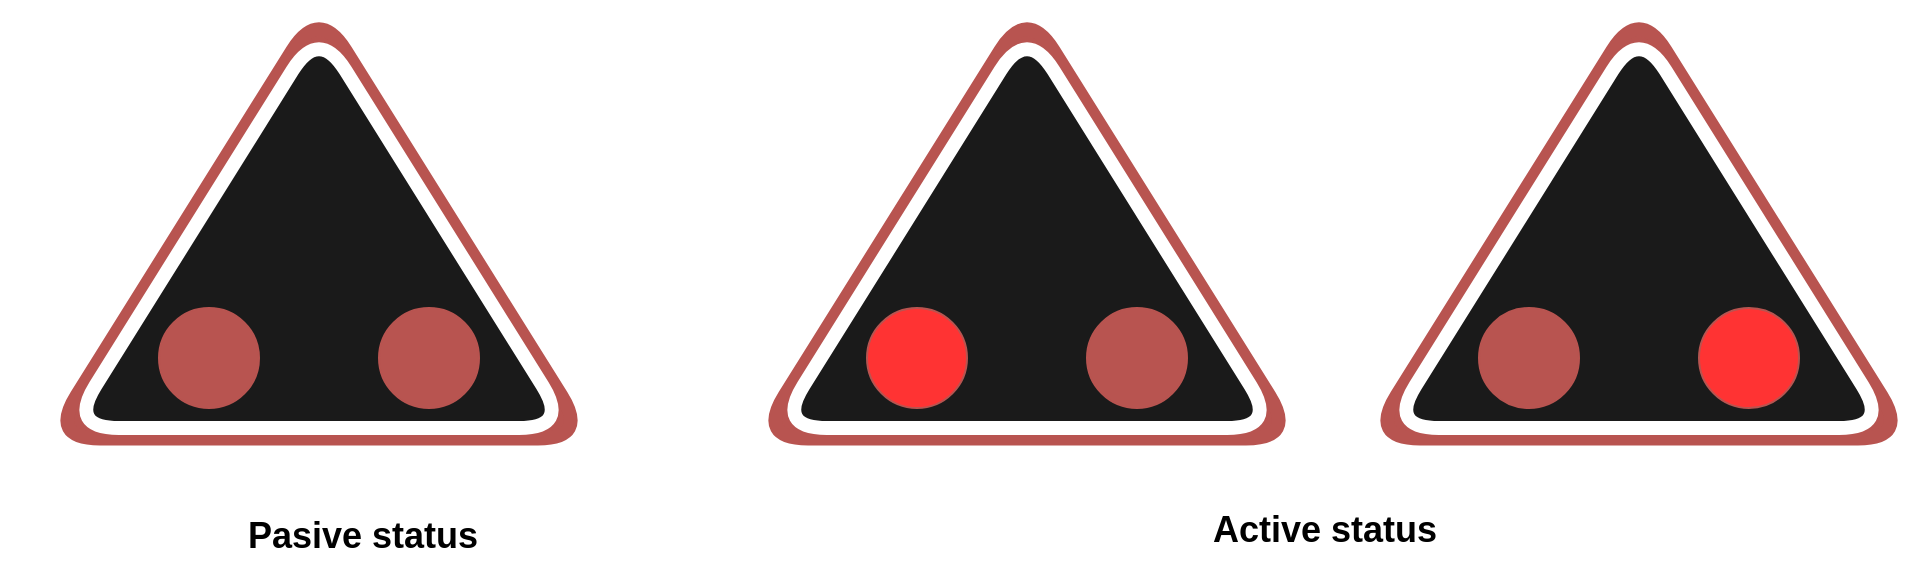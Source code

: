 <mxfile scale="3" border="0">
    <diagram id="LzTGRrPrDBO6Tm46XuKC" name="Page-1">
        <mxGraphModel dx="1776" dy="1284" grid="0" gridSize="10" guides="1" tooltips="1" connect="1" arrows="1" fold="1" page="0" pageScale="1" pageWidth="1600" pageHeight="1200" math="0" shadow="0">
            <root>
                <mxCell id="0"/>
                <mxCell id="1" parent="0"/>
                <mxCell id="55" value="" style="group" vertex="1" connectable="0" parent="1">
                    <mxGeometry x="-61" y="93.0" width="269" height="215.2" as="geometry"/>
                </mxCell>
                <mxCell id="54" value="" style="triangle;whiteSpace=wrap;html=1;direction=north;rounded=1;strokeWidth=7;fillColor=#B85450;strokeColor=#B85450;gradientColor=none;fillStyle=auto;perimeterSpacing=10;arcSize=50;aspect=fixed;" vertex="1" parent="55">
                    <mxGeometry width="269" height="215.2" as="geometry"/>
                </mxCell>
                <mxCell id="43" value="" style="triangle;whiteSpace=wrap;html=1;direction=north;rounded=1;strokeWidth=7;fillColor=#1A1A1A;strokeColor=#FFFFFF;gradientColor=none;fillStyle=auto;perimeterSpacing=10;arcSize=50;" vertex="1" parent="55">
                    <mxGeometry x="9.5" y="10.0" width="250" height="200" as="geometry"/>
                </mxCell>
                <mxCell id="52" value="" style="group" vertex="1" connectable="0" parent="55">
                    <mxGeometry x="54.5" y="150" width="160" height="50" as="geometry"/>
                </mxCell>
                <mxCell id="45" value="" style="ellipse;whiteSpace=wrap;html=1;aspect=fixed;fillColor=#B85450;strokeColor=#b85450;" vertex="1" parent="52">
                    <mxGeometry x="110" width="50" height="50" as="geometry"/>
                </mxCell>
                <mxCell id="51" value="" style="ellipse;whiteSpace=wrap;html=1;aspect=fixed;fillColor=#B85450;strokeColor=#b85450;" vertex="1" parent="52">
                    <mxGeometry width="50" height="50" as="geometry"/>
                </mxCell>
                <mxCell id="56" value="" style="group" vertex="1" connectable="0" parent="1">
                    <mxGeometry x="293" y="93.0" width="269" height="215.2" as="geometry"/>
                </mxCell>
                <mxCell id="57" value="" style="triangle;whiteSpace=wrap;html=1;direction=north;rounded=1;strokeWidth=7;fillColor=#B85450;strokeColor=#B85450;gradientColor=none;fillStyle=auto;perimeterSpacing=10;arcSize=50;aspect=fixed;" vertex="1" parent="56">
                    <mxGeometry width="269" height="215.2" as="geometry"/>
                </mxCell>
                <mxCell id="58" value="" style="triangle;whiteSpace=wrap;html=1;direction=north;rounded=1;strokeWidth=7;fillColor=#1A1A1A;strokeColor=#FFFFFF;gradientColor=none;fillStyle=auto;perimeterSpacing=10;arcSize=50;" vertex="1" parent="56">
                    <mxGeometry x="9.5" y="10.0" width="250" height="200" as="geometry"/>
                </mxCell>
                <mxCell id="59" value="" style="group" vertex="1" connectable="0" parent="56">
                    <mxGeometry x="54.5" y="150" width="160" height="50" as="geometry"/>
                </mxCell>
                <mxCell id="60" value="" style="ellipse;whiteSpace=wrap;html=1;aspect=fixed;fillColor=#B85450;strokeColor=#b85450;" vertex="1" parent="59">
                    <mxGeometry x="110" width="50" height="50" as="geometry"/>
                </mxCell>
                <mxCell id="61" value="" style="ellipse;whiteSpace=wrap;html=1;aspect=fixed;fillColor=#FF3333;strokeColor=#b85450;" vertex="1" parent="59">
                    <mxGeometry width="50" height="50" as="geometry"/>
                </mxCell>
                <mxCell id="62" value="" style="group" vertex="1" connectable="0" parent="1">
                    <mxGeometry x="599" y="93.0" width="269" height="215.2" as="geometry"/>
                </mxCell>
                <mxCell id="63" value="" style="triangle;whiteSpace=wrap;html=1;direction=north;rounded=1;strokeWidth=7;fillColor=#B85450;strokeColor=#B85450;gradientColor=none;fillStyle=auto;perimeterSpacing=10;arcSize=50;aspect=fixed;" vertex="1" parent="62">
                    <mxGeometry width="269" height="215.2" as="geometry"/>
                </mxCell>
                <mxCell id="64" value="" style="triangle;whiteSpace=wrap;html=1;direction=north;rounded=1;strokeWidth=7;fillColor=#1A1A1A;strokeColor=#FFFFFF;gradientColor=none;fillStyle=auto;perimeterSpacing=10;arcSize=50;" vertex="1" parent="62">
                    <mxGeometry x="9.5" y="10.0" width="250" height="200" as="geometry"/>
                </mxCell>
                <mxCell id="65" value="" style="group" vertex="1" connectable="0" parent="62">
                    <mxGeometry x="54.5" y="150" width="160" height="50" as="geometry"/>
                </mxCell>
                <mxCell id="66" value="" style="ellipse;whiteSpace=wrap;html=1;aspect=fixed;fillColor=#FF3333;strokeColor=#b85450;" vertex="1" parent="65">
                    <mxGeometry x="110" width="50" height="50" as="geometry"/>
                </mxCell>
                <mxCell id="67" value="" style="ellipse;whiteSpace=wrap;html=1;aspect=fixed;fillColor=#B85450;strokeColor=#b85450;" vertex="1" parent="65">
                    <mxGeometry width="50" height="50" as="geometry"/>
                </mxCell>
                <mxCell id="68" value="Active status" style="text;html=1;align=center;verticalAlign=middle;whiteSpace=wrap;rounded=0;fontSize=18;fontStyle=1" vertex="1" parent="1">
                    <mxGeometry x="395" y="339" width="363" height="30" as="geometry"/>
                </mxCell>
                <mxCell id="70" value="Pasive status" style="text;html=1;align=center;verticalAlign=middle;whiteSpace=wrap;rounded=0;fontSize=18;fontStyle=1" vertex="1" parent="1">
                    <mxGeometry x="-86" y="342" width="363" height="30" as="geometry"/>
                </mxCell>
            </root>
        </mxGraphModel>
    </diagram>
</mxfile>